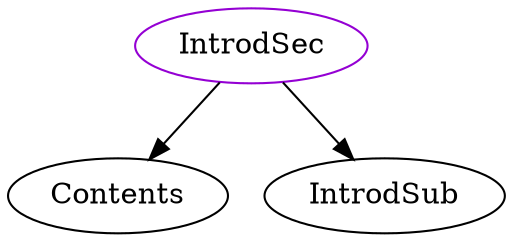 digraph introdsec{
IntrodSec	[shape=oval, color=darkviolet, label="IntrodSec"];
IntrodSec -> Contents;
IntrodSec -> IntrodSub;
}
